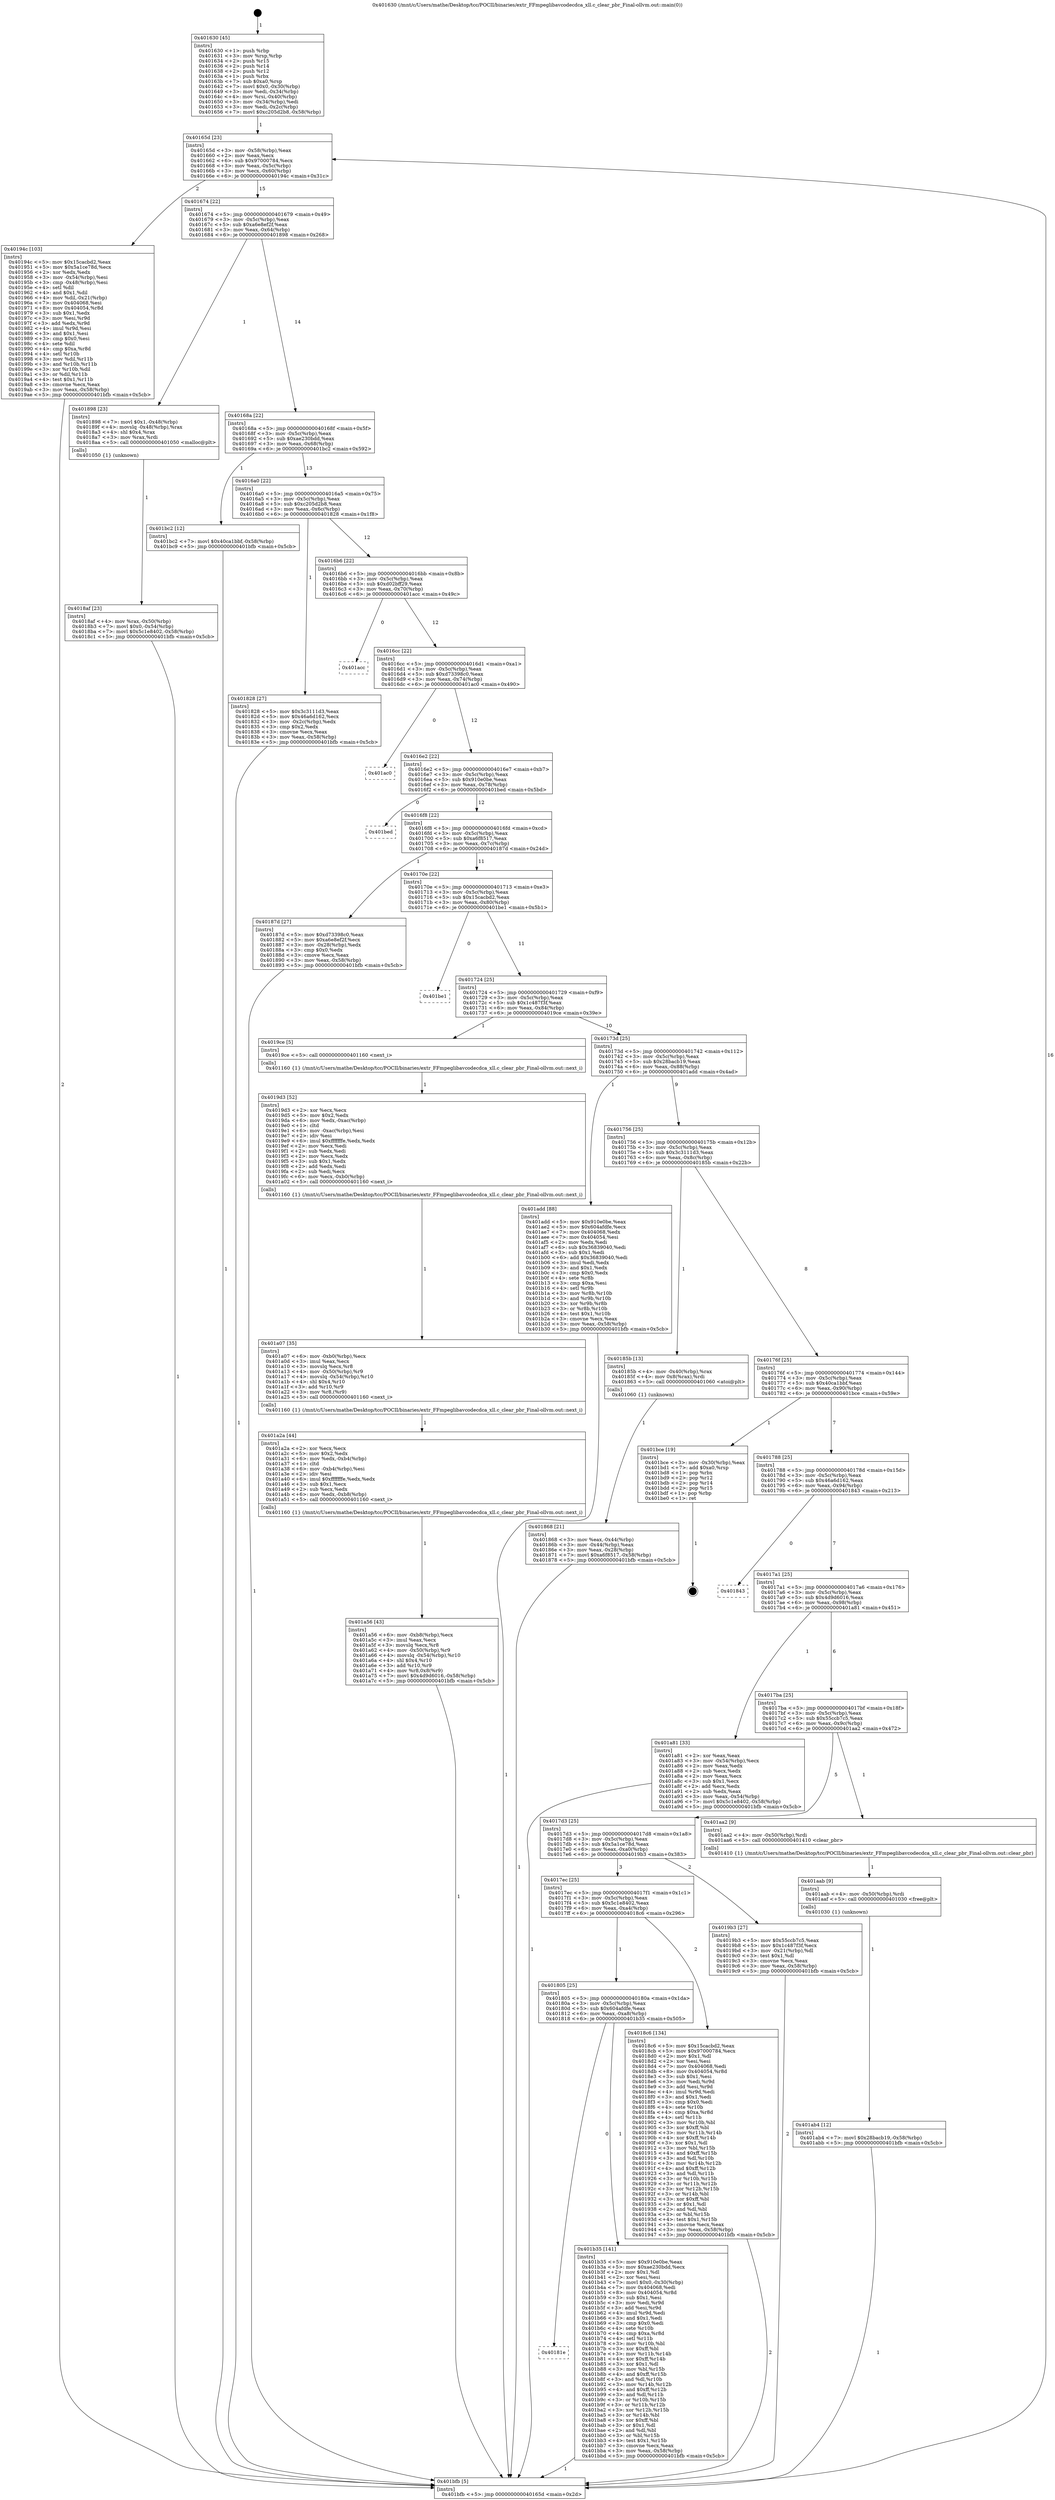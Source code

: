 digraph "0x401630" {
  label = "0x401630 (/mnt/c/Users/mathe/Desktop/tcc/POCII/binaries/extr_FFmpeglibavcodecdca_xll.c_clear_pbr_Final-ollvm.out::main(0))"
  labelloc = "t"
  node[shape=record]

  Entry [label="",width=0.3,height=0.3,shape=circle,fillcolor=black,style=filled]
  "0x40165d" [label="{
     0x40165d [23]\l
     | [instrs]\l
     &nbsp;&nbsp;0x40165d \<+3\>: mov -0x58(%rbp),%eax\l
     &nbsp;&nbsp;0x401660 \<+2\>: mov %eax,%ecx\l
     &nbsp;&nbsp;0x401662 \<+6\>: sub $0x97000784,%ecx\l
     &nbsp;&nbsp;0x401668 \<+3\>: mov %eax,-0x5c(%rbp)\l
     &nbsp;&nbsp;0x40166b \<+3\>: mov %ecx,-0x60(%rbp)\l
     &nbsp;&nbsp;0x40166e \<+6\>: je 000000000040194c \<main+0x31c\>\l
  }"]
  "0x40194c" [label="{
     0x40194c [103]\l
     | [instrs]\l
     &nbsp;&nbsp;0x40194c \<+5\>: mov $0x15cacbd2,%eax\l
     &nbsp;&nbsp;0x401951 \<+5\>: mov $0x5a1ce78d,%ecx\l
     &nbsp;&nbsp;0x401956 \<+2\>: xor %edx,%edx\l
     &nbsp;&nbsp;0x401958 \<+3\>: mov -0x54(%rbp),%esi\l
     &nbsp;&nbsp;0x40195b \<+3\>: cmp -0x48(%rbp),%esi\l
     &nbsp;&nbsp;0x40195e \<+4\>: setl %dil\l
     &nbsp;&nbsp;0x401962 \<+4\>: and $0x1,%dil\l
     &nbsp;&nbsp;0x401966 \<+4\>: mov %dil,-0x21(%rbp)\l
     &nbsp;&nbsp;0x40196a \<+7\>: mov 0x404068,%esi\l
     &nbsp;&nbsp;0x401971 \<+8\>: mov 0x404054,%r8d\l
     &nbsp;&nbsp;0x401979 \<+3\>: sub $0x1,%edx\l
     &nbsp;&nbsp;0x40197c \<+3\>: mov %esi,%r9d\l
     &nbsp;&nbsp;0x40197f \<+3\>: add %edx,%r9d\l
     &nbsp;&nbsp;0x401982 \<+4\>: imul %r9d,%esi\l
     &nbsp;&nbsp;0x401986 \<+3\>: and $0x1,%esi\l
     &nbsp;&nbsp;0x401989 \<+3\>: cmp $0x0,%esi\l
     &nbsp;&nbsp;0x40198c \<+4\>: sete %dil\l
     &nbsp;&nbsp;0x401990 \<+4\>: cmp $0xa,%r8d\l
     &nbsp;&nbsp;0x401994 \<+4\>: setl %r10b\l
     &nbsp;&nbsp;0x401998 \<+3\>: mov %dil,%r11b\l
     &nbsp;&nbsp;0x40199b \<+3\>: and %r10b,%r11b\l
     &nbsp;&nbsp;0x40199e \<+3\>: xor %r10b,%dil\l
     &nbsp;&nbsp;0x4019a1 \<+3\>: or %dil,%r11b\l
     &nbsp;&nbsp;0x4019a4 \<+4\>: test $0x1,%r11b\l
     &nbsp;&nbsp;0x4019a8 \<+3\>: cmovne %ecx,%eax\l
     &nbsp;&nbsp;0x4019ab \<+3\>: mov %eax,-0x58(%rbp)\l
     &nbsp;&nbsp;0x4019ae \<+5\>: jmp 0000000000401bfb \<main+0x5cb\>\l
  }"]
  "0x401674" [label="{
     0x401674 [22]\l
     | [instrs]\l
     &nbsp;&nbsp;0x401674 \<+5\>: jmp 0000000000401679 \<main+0x49\>\l
     &nbsp;&nbsp;0x401679 \<+3\>: mov -0x5c(%rbp),%eax\l
     &nbsp;&nbsp;0x40167c \<+5\>: sub $0xa6e8ef2f,%eax\l
     &nbsp;&nbsp;0x401681 \<+3\>: mov %eax,-0x64(%rbp)\l
     &nbsp;&nbsp;0x401684 \<+6\>: je 0000000000401898 \<main+0x268\>\l
  }"]
  Exit [label="",width=0.3,height=0.3,shape=circle,fillcolor=black,style=filled,peripheries=2]
  "0x401898" [label="{
     0x401898 [23]\l
     | [instrs]\l
     &nbsp;&nbsp;0x401898 \<+7\>: movl $0x1,-0x48(%rbp)\l
     &nbsp;&nbsp;0x40189f \<+4\>: movslq -0x48(%rbp),%rax\l
     &nbsp;&nbsp;0x4018a3 \<+4\>: shl $0x4,%rax\l
     &nbsp;&nbsp;0x4018a7 \<+3\>: mov %rax,%rdi\l
     &nbsp;&nbsp;0x4018aa \<+5\>: call 0000000000401050 \<malloc@plt\>\l
     | [calls]\l
     &nbsp;&nbsp;0x401050 \{1\} (unknown)\l
  }"]
  "0x40168a" [label="{
     0x40168a [22]\l
     | [instrs]\l
     &nbsp;&nbsp;0x40168a \<+5\>: jmp 000000000040168f \<main+0x5f\>\l
     &nbsp;&nbsp;0x40168f \<+3\>: mov -0x5c(%rbp),%eax\l
     &nbsp;&nbsp;0x401692 \<+5\>: sub $0xae230bdd,%eax\l
     &nbsp;&nbsp;0x401697 \<+3\>: mov %eax,-0x68(%rbp)\l
     &nbsp;&nbsp;0x40169a \<+6\>: je 0000000000401bc2 \<main+0x592\>\l
  }"]
  "0x40181e" [label="{
     0x40181e\l
  }", style=dashed]
  "0x401bc2" [label="{
     0x401bc2 [12]\l
     | [instrs]\l
     &nbsp;&nbsp;0x401bc2 \<+7\>: movl $0x40ca1bbf,-0x58(%rbp)\l
     &nbsp;&nbsp;0x401bc9 \<+5\>: jmp 0000000000401bfb \<main+0x5cb\>\l
  }"]
  "0x4016a0" [label="{
     0x4016a0 [22]\l
     | [instrs]\l
     &nbsp;&nbsp;0x4016a0 \<+5\>: jmp 00000000004016a5 \<main+0x75\>\l
     &nbsp;&nbsp;0x4016a5 \<+3\>: mov -0x5c(%rbp),%eax\l
     &nbsp;&nbsp;0x4016a8 \<+5\>: sub $0xc205d2b8,%eax\l
     &nbsp;&nbsp;0x4016ad \<+3\>: mov %eax,-0x6c(%rbp)\l
     &nbsp;&nbsp;0x4016b0 \<+6\>: je 0000000000401828 \<main+0x1f8\>\l
  }"]
  "0x401b35" [label="{
     0x401b35 [141]\l
     | [instrs]\l
     &nbsp;&nbsp;0x401b35 \<+5\>: mov $0x910e0be,%eax\l
     &nbsp;&nbsp;0x401b3a \<+5\>: mov $0xae230bdd,%ecx\l
     &nbsp;&nbsp;0x401b3f \<+2\>: mov $0x1,%dl\l
     &nbsp;&nbsp;0x401b41 \<+2\>: xor %esi,%esi\l
     &nbsp;&nbsp;0x401b43 \<+7\>: movl $0x0,-0x30(%rbp)\l
     &nbsp;&nbsp;0x401b4a \<+7\>: mov 0x404068,%edi\l
     &nbsp;&nbsp;0x401b51 \<+8\>: mov 0x404054,%r8d\l
     &nbsp;&nbsp;0x401b59 \<+3\>: sub $0x1,%esi\l
     &nbsp;&nbsp;0x401b5c \<+3\>: mov %edi,%r9d\l
     &nbsp;&nbsp;0x401b5f \<+3\>: add %esi,%r9d\l
     &nbsp;&nbsp;0x401b62 \<+4\>: imul %r9d,%edi\l
     &nbsp;&nbsp;0x401b66 \<+3\>: and $0x1,%edi\l
     &nbsp;&nbsp;0x401b69 \<+3\>: cmp $0x0,%edi\l
     &nbsp;&nbsp;0x401b6c \<+4\>: sete %r10b\l
     &nbsp;&nbsp;0x401b70 \<+4\>: cmp $0xa,%r8d\l
     &nbsp;&nbsp;0x401b74 \<+4\>: setl %r11b\l
     &nbsp;&nbsp;0x401b78 \<+3\>: mov %r10b,%bl\l
     &nbsp;&nbsp;0x401b7b \<+3\>: xor $0xff,%bl\l
     &nbsp;&nbsp;0x401b7e \<+3\>: mov %r11b,%r14b\l
     &nbsp;&nbsp;0x401b81 \<+4\>: xor $0xff,%r14b\l
     &nbsp;&nbsp;0x401b85 \<+3\>: xor $0x1,%dl\l
     &nbsp;&nbsp;0x401b88 \<+3\>: mov %bl,%r15b\l
     &nbsp;&nbsp;0x401b8b \<+4\>: and $0xff,%r15b\l
     &nbsp;&nbsp;0x401b8f \<+3\>: and %dl,%r10b\l
     &nbsp;&nbsp;0x401b92 \<+3\>: mov %r14b,%r12b\l
     &nbsp;&nbsp;0x401b95 \<+4\>: and $0xff,%r12b\l
     &nbsp;&nbsp;0x401b99 \<+3\>: and %dl,%r11b\l
     &nbsp;&nbsp;0x401b9c \<+3\>: or %r10b,%r15b\l
     &nbsp;&nbsp;0x401b9f \<+3\>: or %r11b,%r12b\l
     &nbsp;&nbsp;0x401ba2 \<+3\>: xor %r12b,%r15b\l
     &nbsp;&nbsp;0x401ba5 \<+3\>: or %r14b,%bl\l
     &nbsp;&nbsp;0x401ba8 \<+3\>: xor $0xff,%bl\l
     &nbsp;&nbsp;0x401bab \<+3\>: or $0x1,%dl\l
     &nbsp;&nbsp;0x401bae \<+2\>: and %dl,%bl\l
     &nbsp;&nbsp;0x401bb0 \<+3\>: or %bl,%r15b\l
     &nbsp;&nbsp;0x401bb3 \<+4\>: test $0x1,%r15b\l
     &nbsp;&nbsp;0x401bb7 \<+3\>: cmovne %ecx,%eax\l
     &nbsp;&nbsp;0x401bba \<+3\>: mov %eax,-0x58(%rbp)\l
     &nbsp;&nbsp;0x401bbd \<+5\>: jmp 0000000000401bfb \<main+0x5cb\>\l
  }"]
  "0x401828" [label="{
     0x401828 [27]\l
     | [instrs]\l
     &nbsp;&nbsp;0x401828 \<+5\>: mov $0x3c3111d3,%eax\l
     &nbsp;&nbsp;0x40182d \<+5\>: mov $0x46a6d162,%ecx\l
     &nbsp;&nbsp;0x401832 \<+3\>: mov -0x2c(%rbp),%edx\l
     &nbsp;&nbsp;0x401835 \<+3\>: cmp $0x2,%edx\l
     &nbsp;&nbsp;0x401838 \<+3\>: cmovne %ecx,%eax\l
     &nbsp;&nbsp;0x40183b \<+3\>: mov %eax,-0x58(%rbp)\l
     &nbsp;&nbsp;0x40183e \<+5\>: jmp 0000000000401bfb \<main+0x5cb\>\l
  }"]
  "0x4016b6" [label="{
     0x4016b6 [22]\l
     | [instrs]\l
     &nbsp;&nbsp;0x4016b6 \<+5\>: jmp 00000000004016bb \<main+0x8b\>\l
     &nbsp;&nbsp;0x4016bb \<+3\>: mov -0x5c(%rbp),%eax\l
     &nbsp;&nbsp;0x4016be \<+5\>: sub $0xd02bff29,%eax\l
     &nbsp;&nbsp;0x4016c3 \<+3\>: mov %eax,-0x70(%rbp)\l
     &nbsp;&nbsp;0x4016c6 \<+6\>: je 0000000000401acc \<main+0x49c\>\l
  }"]
  "0x401bfb" [label="{
     0x401bfb [5]\l
     | [instrs]\l
     &nbsp;&nbsp;0x401bfb \<+5\>: jmp 000000000040165d \<main+0x2d\>\l
  }"]
  "0x401630" [label="{
     0x401630 [45]\l
     | [instrs]\l
     &nbsp;&nbsp;0x401630 \<+1\>: push %rbp\l
     &nbsp;&nbsp;0x401631 \<+3\>: mov %rsp,%rbp\l
     &nbsp;&nbsp;0x401634 \<+2\>: push %r15\l
     &nbsp;&nbsp;0x401636 \<+2\>: push %r14\l
     &nbsp;&nbsp;0x401638 \<+2\>: push %r12\l
     &nbsp;&nbsp;0x40163a \<+1\>: push %rbx\l
     &nbsp;&nbsp;0x40163b \<+7\>: sub $0xa0,%rsp\l
     &nbsp;&nbsp;0x401642 \<+7\>: movl $0x0,-0x30(%rbp)\l
     &nbsp;&nbsp;0x401649 \<+3\>: mov %edi,-0x34(%rbp)\l
     &nbsp;&nbsp;0x40164c \<+4\>: mov %rsi,-0x40(%rbp)\l
     &nbsp;&nbsp;0x401650 \<+3\>: mov -0x34(%rbp),%edi\l
     &nbsp;&nbsp;0x401653 \<+3\>: mov %edi,-0x2c(%rbp)\l
     &nbsp;&nbsp;0x401656 \<+7\>: movl $0xc205d2b8,-0x58(%rbp)\l
  }"]
  "0x401ab4" [label="{
     0x401ab4 [12]\l
     | [instrs]\l
     &nbsp;&nbsp;0x401ab4 \<+7\>: movl $0x28bacb19,-0x58(%rbp)\l
     &nbsp;&nbsp;0x401abb \<+5\>: jmp 0000000000401bfb \<main+0x5cb\>\l
  }"]
  "0x401acc" [label="{
     0x401acc\l
  }", style=dashed]
  "0x4016cc" [label="{
     0x4016cc [22]\l
     | [instrs]\l
     &nbsp;&nbsp;0x4016cc \<+5\>: jmp 00000000004016d1 \<main+0xa1\>\l
     &nbsp;&nbsp;0x4016d1 \<+3\>: mov -0x5c(%rbp),%eax\l
     &nbsp;&nbsp;0x4016d4 \<+5\>: sub $0xd73398c0,%eax\l
     &nbsp;&nbsp;0x4016d9 \<+3\>: mov %eax,-0x74(%rbp)\l
     &nbsp;&nbsp;0x4016dc \<+6\>: je 0000000000401ac0 \<main+0x490\>\l
  }"]
  "0x401aab" [label="{
     0x401aab [9]\l
     | [instrs]\l
     &nbsp;&nbsp;0x401aab \<+4\>: mov -0x50(%rbp),%rdi\l
     &nbsp;&nbsp;0x401aaf \<+5\>: call 0000000000401030 \<free@plt\>\l
     | [calls]\l
     &nbsp;&nbsp;0x401030 \{1\} (unknown)\l
  }"]
  "0x401ac0" [label="{
     0x401ac0\l
  }", style=dashed]
  "0x4016e2" [label="{
     0x4016e2 [22]\l
     | [instrs]\l
     &nbsp;&nbsp;0x4016e2 \<+5\>: jmp 00000000004016e7 \<main+0xb7\>\l
     &nbsp;&nbsp;0x4016e7 \<+3\>: mov -0x5c(%rbp),%eax\l
     &nbsp;&nbsp;0x4016ea \<+5\>: sub $0x910e0be,%eax\l
     &nbsp;&nbsp;0x4016ef \<+3\>: mov %eax,-0x78(%rbp)\l
     &nbsp;&nbsp;0x4016f2 \<+6\>: je 0000000000401bed \<main+0x5bd\>\l
  }"]
  "0x401a56" [label="{
     0x401a56 [43]\l
     | [instrs]\l
     &nbsp;&nbsp;0x401a56 \<+6\>: mov -0xb8(%rbp),%ecx\l
     &nbsp;&nbsp;0x401a5c \<+3\>: imul %eax,%ecx\l
     &nbsp;&nbsp;0x401a5f \<+3\>: movslq %ecx,%r8\l
     &nbsp;&nbsp;0x401a62 \<+4\>: mov -0x50(%rbp),%r9\l
     &nbsp;&nbsp;0x401a66 \<+4\>: movslq -0x54(%rbp),%r10\l
     &nbsp;&nbsp;0x401a6a \<+4\>: shl $0x4,%r10\l
     &nbsp;&nbsp;0x401a6e \<+3\>: add %r10,%r9\l
     &nbsp;&nbsp;0x401a71 \<+4\>: mov %r8,0x8(%r9)\l
     &nbsp;&nbsp;0x401a75 \<+7\>: movl $0x4d9d6016,-0x58(%rbp)\l
     &nbsp;&nbsp;0x401a7c \<+5\>: jmp 0000000000401bfb \<main+0x5cb\>\l
  }"]
  "0x401bed" [label="{
     0x401bed\l
  }", style=dashed]
  "0x4016f8" [label="{
     0x4016f8 [22]\l
     | [instrs]\l
     &nbsp;&nbsp;0x4016f8 \<+5\>: jmp 00000000004016fd \<main+0xcd\>\l
     &nbsp;&nbsp;0x4016fd \<+3\>: mov -0x5c(%rbp),%eax\l
     &nbsp;&nbsp;0x401700 \<+5\>: sub $0xa6f8517,%eax\l
     &nbsp;&nbsp;0x401705 \<+3\>: mov %eax,-0x7c(%rbp)\l
     &nbsp;&nbsp;0x401708 \<+6\>: je 000000000040187d \<main+0x24d\>\l
  }"]
  "0x401a2a" [label="{
     0x401a2a [44]\l
     | [instrs]\l
     &nbsp;&nbsp;0x401a2a \<+2\>: xor %ecx,%ecx\l
     &nbsp;&nbsp;0x401a2c \<+5\>: mov $0x2,%edx\l
     &nbsp;&nbsp;0x401a31 \<+6\>: mov %edx,-0xb4(%rbp)\l
     &nbsp;&nbsp;0x401a37 \<+1\>: cltd\l
     &nbsp;&nbsp;0x401a38 \<+6\>: mov -0xb4(%rbp),%esi\l
     &nbsp;&nbsp;0x401a3e \<+2\>: idiv %esi\l
     &nbsp;&nbsp;0x401a40 \<+6\>: imul $0xfffffffe,%edx,%edx\l
     &nbsp;&nbsp;0x401a46 \<+3\>: sub $0x1,%ecx\l
     &nbsp;&nbsp;0x401a49 \<+2\>: sub %ecx,%edx\l
     &nbsp;&nbsp;0x401a4b \<+6\>: mov %edx,-0xb8(%rbp)\l
     &nbsp;&nbsp;0x401a51 \<+5\>: call 0000000000401160 \<next_i\>\l
     | [calls]\l
     &nbsp;&nbsp;0x401160 \{1\} (/mnt/c/Users/mathe/Desktop/tcc/POCII/binaries/extr_FFmpeglibavcodecdca_xll.c_clear_pbr_Final-ollvm.out::next_i)\l
  }"]
  "0x40187d" [label="{
     0x40187d [27]\l
     | [instrs]\l
     &nbsp;&nbsp;0x40187d \<+5\>: mov $0xd73398c0,%eax\l
     &nbsp;&nbsp;0x401882 \<+5\>: mov $0xa6e8ef2f,%ecx\l
     &nbsp;&nbsp;0x401887 \<+3\>: mov -0x28(%rbp),%edx\l
     &nbsp;&nbsp;0x40188a \<+3\>: cmp $0x0,%edx\l
     &nbsp;&nbsp;0x40188d \<+3\>: cmove %ecx,%eax\l
     &nbsp;&nbsp;0x401890 \<+3\>: mov %eax,-0x58(%rbp)\l
     &nbsp;&nbsp;0x401893 \<+5\>: jmp 0000000000401bfb \<main+0x5cb\>\l
  }"]
  "0x40170e" [label="{
     0x40170e [22]\l
     | [instrs]\l
     &nbsp;&nbsp;0x40170e \<+5\>: jmp 0000000000401713 \<main+0xe3\>\l
     &nbsp;&nbsp;0x401713 \<+3\>: mov -0x5c(%rbp),%eax\l
     &nbsp;&nbsp;0x401716 \<+5\>: sub $0x15cacbd2,%eax\l
     &nbsp;&nbsp;0x40171b \<+3\>: mov %eax,-0x80(%rbp)\l
     &nbsp;&nbsp;0x40171e \<+6\>: je 0000000000401be1 \<main+0x5b1\>\l
  }"]
  "0x401a07" [label="{
     0x401a07 [35]\l
     | [instrs]\l
     &nbsp;&nbsp;0x401a07 \<+6\>: mov -0xb0(%rbp),%ecx\l
     &nbsp;&nbsp;0x401a0d \<+3\>: imul %eax,%ecx\l
     &nbsp;&nbsp;0x401a10 \<+3\>: movslq %ecx,%r8\l
     &nbsp;&nbsp;0x401a13 \<+4\>: mov -0x50(%rbp),%r9\l
     &nbsp;&nbsp;0x401a17 \<+4\>: movslq -0x54(%rbp),%r10\l
     &nbsp;&nbsp;0x401a1b \<+4\>: shl $0x4,%r10\l
     &nbsp;&nbsp;0x401a1f \<+3\>: add %r10,%r9\l
     &nbsp;&nbsp;0x401a22 \<+3\>: mov %r8,(%r9)\l
     &nbsp;&nbsp;0x401a25 \<+5\>: call 0000000000401160 \<next_i\>\l
     | [calls]\l
     &nbsp;&nbsp;0x401160 \{1\} (/mnt/c/Users/mathe/Desktop/tcc/POCII/binaries/extr_FFmpeglibavcodecdca_xll.c_clear_pbr_Final-ollvm.out::next_i)\l
  }"]
  "0x401be1" [label="{
     0x401be1\l
  }", style=dashed]
  "0x401724" [label="{
     0x401724 [25]\l
     | [instrs]\l
     &nbsp;&nbsp;0x401724 \<+5\>: jmp 0000000000401729 \<main+0xf9\>\l
     &nbsp;&nbsp;0x401729 \<+3\>: mov -0x5c(%rbp),%eax\l
     &nbsp;&nbsp;0x40172c \<+5\>: sub $0x1c487f3f,%eax\l
     &nbsp;&nbsp;0x401731 \<+6\>: mov %eax,-0x84(%rbp)\l
     &nbsp;&nbsp;0x401737 \<+6\>: je 00000000004019ce \<main+0x39e\>\l
  }"]
  "0x4019d3" [label="{
     0x4019d3 [52]\l
     | [instrs]\l
     &nbsp;&nbsp;0x4019d3 \<+2\>: xor %ecx,%ecx\l
     &nbsp;&nbsp;0x4019d5 \<+5\>: mov $0x2,%edx\l
     &nbsp;&nbsp;0x4019da \<+6\>: mov %edx,-0xac(%rbp)\l
     &nbsp;&nbsp;0x4019e0 \<+1\>: cltd\l
     &nbsp;&nbsp;0x4019e1 \<+6\>: mov -0xac(%rbp),%esi\l
     &nbsp;&nbsp;0x4019e7 \<+2\>: idiv %esi\l
     &nbsp;&nbsp;0x4019e9 \<+6\>: imul $0xfffffffe,%edx,%edx\l
     &nbsp;&nbsp;0x4019ef \<+2\>: mov %ecx,%edi\l
     &nbsp;&nbsp;0x4019f1 \<+2\>: sub %edx,%edi\l
     &nbsp;&nbsp;0x4019f3 \<+2\>: mov %ecx,%edx\l
     &nbsp;&nbsp;0x4019f5 \<+3\>: sub $0x1,%edx\l
     &nbsp;&nbsp;0x4019f8 \<+2\>: add %edx,%edi\l
     &nbsp;&nbsp;0x4019fa \<+2\>: sub %edi,%ecx\l
     &nbsp;&nbsp;0x4019fc \<+6\>: mov %ecx,-0xb0(%rbp)\l
     &nbsp;&nbsp;0x401a02 \<+5\>: call 0000000000401160 \<next_i\>\l
     | [calls]\l
     &nbsp;&nbsp;0x401160 \{1\} (/mnt/c/Users/mathe/Desktop/tcc/POCII/binaries/extr_FFmpeglibavcodecdca_xll.c_clear_pbr_Final-ollvm.out::next_i)\l
  }"]
  "0x4019ce" [label="{
     0x4019ce [5]\l
     | [instrs]\l
     &nbsp;&nbsp;0x4019ce \<+5\>: call 0000000000401160 \<next_i\>\l
     | [calls]\l
     &nbsp;&nbsp;0x401160 \{1\} (/mnt/c/Users/mathe/Desktop/tcc/POCII/binaries/extr_FFmpeglibavcodecdca_xll.c_clear_pbr_Final-ollvm.out::next_i)\l
  }"]
  "0x40173d" [label="{
     0x40173d [25]\l
     | [instrs]\l
     &nbsp;&nbsp;0x40173d \<+5\>: jmp 0000000000401742 \<main+0x112\>\l
     &nbsp;&nbsp;0x401742 \<+3\>: mov -0x5c(%rbp),%eax\l
     &nbsp;&nbsp;0x401745 \<+5\>: sub $0x28bacb19,%eax\l
     &nbsp;&nbsp;0x40174a \<+6\>: mov %eax,-0x88(%rbp)\l
     &nbsp;&nbsp;0x401750 \<+6\>: je 0000000000401add \<main+0x4ad\>\l
  }"]
  "0x401805" [label="{
     0x401805 [25]\l
     | [instrs]\l
     &nbsp;&nbsp;0x401805 \<+5\>: jmp 000000000040180a \<main+0x1da\>\l
     &nbsp;&nbsp;0x40180a \<+3\>: mov -0x5c(%rbp),%eax\l
     &nbsp;&nbsp;0x40180d \<+5\>: sub $0x604afdfe,%eax\l
     &nbsp;&nbsp;0x401812 \<+6\>: mov %eax,-0xa8(%rbp)\l
     &nbsp;&nbsp;0x401818 \<+6\>: je 0000000000401b35 \<main+0x505\>\l
  }"]
  "0x401add" [label="{
     0x401add [88]\l
     | [instrs]\l
     &nbsp;&nbsp;0x401add \<+5\>: mov $0x910e0be,%eax\l
     &nbsp;&nbsp;0x401ae2 \<+5\>: mov $0x604afdfe,%ecx\l
     &nbsp;&nbsp;0x401ae7 \<+7\>: mov 0x404068,%edx\l
     &nbsp;&nbsp;0x401aee \<+7\>: mov 0x404054,%esi\l
     &nbsp;&nbsp;0x401af5 \<+2\>: mov %edx,%edi\l
     &nbsp;&nbsp;0x401af7 \<+6\>: sub $0x36839040,%edi\l
     &nbsp;&nbsp;0x401afd \<+3\>: sub $0x1,%edi\l
     &nbsp;&nbsp;0x401b00 \<+6\>: add $0x36839040,%edi\l
     &nbsp;&nbsp;0x401b06 \<+3\>: imul %edi,%edx\l
     &nbsp;&nbsp;0x401b09 \<+3\>: and $0x1,%edx\l
     &nbsp;&nbsp;0x401b0c \<+3\>: cmp $0x0,%edx\l
     &nbsp;&nbsp;0x401b0f \<+4\>: sete %r8b\l
     &nbsp;&nbsp;0x401b13 \<+3\>: cmp $0xa,%esi\l
     &nbsp;&nbsp;0x401b16 \<+4\>: setl %r9b\l
     &nbsp;&nbsp;0x401b1a \<+3\>: mov %r8b,%r10b\l
     &nbsp;&nbsp;0x401b1d \<+3\>: and %r9b,%r10b\l
     &nbsp;&nbsp;0x401b20 \<+3\>: xor %r9b,%r8b\l
     &nbsp;&nbsp;0x401b23 \<+3\>: or %r8b,%r10b\l
     &nbsp;&nbsp;0x401b26 \<+4\>: test $0x1,%r10b\l
     &nbsp;&nbsp;0x401b2a \<+3\>: cmovne %ecx,%eax\l
     &nbsp;&nbsp;0x401b2d \<+3\>: mov %eax,-0x58(%rbp)\l
     &nbsp;&nbsp;0x401b30 \<+5\>: jmp 0000000000401bfb \<main+0x5cb\>\l
  }"]
  "0x401756" [label="{
     0x401756 [25]\l
     | [instrs]\l
     &nbsp;&nbsp;0x401756 \<+5\>: jmp 000000000040175b \<main+0x12b\>\l
     &nbsp;&nbsp;0x40175b \<+3\>: mov -0x5c(%rbp),%eax\l
     &nbsp;&nbsp;0x40175e \<+5\>: sub $0x3c3111d3,%eax\l
     &nbsp;&nbsp;0x401763 \<+6\>: mov %eax,-0x8c(%rbp)\l
     &nbsp;&nbsp;0x401769 \<+6\>: je 000000000040185b \<main+0x22b\>\l
  }"]
  "0x4018c6" [label="{
     0x4018c6 [134]\l
     | [instrs]\l
     &nbsp;&nbsp;0x4018c6 \<+5\>: mov $0x15cacbd2,%eax\l
     &nbsp;&nbsp;0x4018cb \<+5\>: mov $0x97000784,%ecx\l
     &nbsp;&nbsp;0x4018d0 \<+2\>: mov $0x1,%dl\l
     &nbsp;&nbsp;0x4018d2 \<+2\>: xor %esi,%esi\l
     &nbsp;&nbsp;0x4018d4 \<+7\>: mov 0x404068,%edi\l
     &nbsp;&nbsp;0x4018db \<+8\>: mov 0x404054,%r8d\l
     &nbsp;&nbsp;0x4018e3 \<+3\>: sub $0x1,%esi\l
     &nbsp;&nbsp;0x4018e6 \<+3\>: mov %edi,%r9d\l
     &nbsp;&nbsp;0x4018e9 \<+3\>: add %esi,%r9d\l
     &nbsp;&nbsp;0x4018ec \<+4\>: imul %r9d,%edi\l
     &nbsp;&nbsp;0x4018f0 \<+3\>: and $0x1,%edi\l
     &nbsp;&nbsp;0x4018f3 \<+3\>: cmp $0x0,%edi\l
     &nbsp;&nbsp;0x4018f6 \<+4\>: sete %r10b\l
     &nbsp;&nbsp;0x4018fa \<+4\>: cmp $0xa,%r8d\l
     &nbsp;&nbsp;0x4018fe \<+4\>: setl %r11b\l
     &nbsp;&nbsp;0x401902 \<+3\>: mov %r10b,%bl\l
     &nbsp;&nbsp;0x401905 \<+3\>: xor $0xff,%bl\l
     &nbsp;&nbsp;0x401908 \<+3\>: mov %r11b,%r14b\l
     &nbsp;&nbsp;0x40190b \<+4\>: xor $0xff,%r14b\l
     &nbsp;&nbsp;0x40190f \<+3\>: xor $0x1,%dl\l
     &nbsp;&nbsp;0x401912 \<+3\>: mov %bl,%r15b\l
     &nbsp;&nbsp;0x401915 \<+4\>: and $0xff,%r15b\l
     &nbsp;&nbsp;0x401919 \<+3\>: and %dl,%r10b\l
     &nbsp;&nbsp;0x40191c \<+3\>: mov %r14b,%r12b\l
     &nbsp;&nbsp;0x40191f \<+4\>: and $0xff,%r12b\l
     &nbsp;&nbsp;0x401923 \<+3\>: and %dl,%r11b\l
     &nbsp;&nbsp;0x401926 \<+3\>: or %r10b,%r15b\l
     &nbsp;&nbsp;0x401929 \<+3\>: or %r11b,%r12b\l
     &nbsp;&nbsp;0x40192c \<+3\>: xor %r12b,%r15b\l
     &nbsp;&nbsp;0x40192f \<+3\>: or %r14b,%bl\l
     &nbsp;&nbsp;0x401932 \<+3\>: xor $0xff,%bl\l
     &nbsp;&nbsp;0x401935 \<+3\>: or $0x1,%dl\l
     &nbsp;&nbsp;0x401938 \<+2\>: and %dl,%bl\l
     &nbsp;&nbsp;0x40193a \<+3\>: or %bl,%r15b\l
     &nbsp;&nbsp;0x40193d \<+4\>: test $0x1,%r15b\l
     &nbsp;&nbsp;0x401941 \<+3\>: cmovne %ecx,%eax\l
     &nbsp;&nbsp;0x401944 \<+3\>: mov %eax,-0x58(%rbp)\l
     &nbsp;&nbsp;0x401947 \<+5\>: jmp 0000000000401bfb \<main+0x5cb\>\l
  }"]
  "0x40185b" [label="{
     0x40185b [13]\l
     | [instrs]\l
     &nbsp;&nbsp;0x40185b \<+4\>: mov -0x40(%rbp),%rax\l
     &nbsp;&nbsp;0x40185f \<+4\>: mov 0x8(%rax),%rdi\l
     &nbsp;&nbsp;0x401863 \<+5\>: call 0000000000401060 \<atoi@plt\>\l
     | [calls]\l
     &nbsp;&nbsp;0x401060 \{1\} (unknown)\l
  }"]
  "0x40176f" [label="{
     0x40176f [25]\l
     | [instrs]\l
     &nbsp;&nbsp;0x40176f \<+5\>: jmp 0000000000401774 \<main+0x144\>\l
     &nbsp;&nbsp;0x401774 \<+3\>: mov -0x5c(%rbp),%eax\l
     &nbsp;&nbsp;0x401777 \<+5\>: sub $0x40ca1bbf,%eax\l
     &nbsp;&nbsp;0x40177c \<+6\>: mov %eax,-0x90(%rbp)\l
     &nbsp;&nbsp;0x401782 \<+6\>: je 0000000000401bce \<main+0x59e\>\l
  }"]
  "0x401868" [label="{
     0x401868 [21]\l
     | [instrs]\l
     &nbsp;&nbsp;0x401868 \<+3\>: mov %eax,-0x44(%rbp)\l
     &nbsp;&nbsp;0x40186b \<+3\>: mov -0x44(%rbp),%eax\l
     &nbsp;&nbsp;0x40186e \<+3\>: mov %eax,-0x28(%rbp)\l
     &nbsp;&nbsp;0x401871 \<+7\>: movl $0xa6f8517,-0x58(%rbp)\l
     &nbsp;&nbsp;0x401878 \<+5\>: jmp 0000000000401bfb \<main+0x5cb\>\l
  }"]
  "0x4018af" [label="{
     0x4018af [23]\l
     | [instrs]\l
     &nbsp;&nbsp;0x4018af \<+4\>: mov %rax,-0x50(%rbp)\l
     &nbsp;&nbsp;0x4018b3 \<+7\>: movl $0x0,-0x54(%rbp)\l
     &nbsp;&nbsp;0x4018ba \<+7\>: movl $0x5c1e8402,-0x58(%rbp)\l
     &nbsp;&nbsp;0x4018c1 \<+5\>: jmp 0000000000401bfb \<main+0x5cb\>\l
  }"]
  "0x4017ec" [label="{
     0x4017ec [25]\l
     | [instrs]\l
     &nbsp;&nbsp;0x4017ec \<+5\>: jmp 00000000004017f1 \<main+0x1c1\>\l
     &nbsp;&nbsp;0x4017f1 \<+3\>: mov -0x5c(%rbp),%eax\l
     &nbsp;&nbsp;0x4017f4 \<+5\>: sub $0x5c1e8402,%eax\l
     &nbsp;&nbsp;0x4017f9 \<+6\>: mov %eax,-0xa4(%rbp)\l
     &nbsp;&nbsp;0x4017ff \<+6\>: je 00000000004018c6 \<main+0x296\>\l
  }"]
  "0x401bce" [label="{
     0x401bce [19]\l
     | [instrs]\l
     &nbsp;&nbsp;0x401bce \<+3\>: mov -0x30(%rbp),%eax\l
     &nbsp;&nbsp;0x401bd1 \<+7\>: add $0xa0,%rsp\l
     &nbsp;&nbsp;0x401bd8 \<+1\>: pop %rbx\l
     &nbsp;&nbsp;0x401bd9 \<+2\>: pop %r12\l
     &nbsp;&nbsp;0x401bdb \<+2\>: pop %r14\l
     &nbsp;&nbsp;0x401bdd \<+2\>: pop %r15\l
     &nbsp;&nbsp;0x401bdf \<+1\>: pop %rbp\l
     &nbsp;&nbsp;0x401be0 \<+1\>: ret\l
  }"]
  "0x401788" [label="{
     0x401788 [25]\l
     | [instrs]\l
     &nbsp;&nbsp;0x401788 \<+5\>: jmp 000000000040178d \<main+0x15d\>\l
     &nbsp;&nbsp;0x40178d \<+3\>: mov -0x5c(%rbp),%eax\l
     &nbsp;&nbsp;0x401790 \<+5\>: sub $0x46a6d162,%eax\l
     &nbsp;&nbsp;0x401795 \<+6\>: mov %eax,-0x94(%rbp)\l
     &nbsp;&nbsp;0x40179b \<+6\>: je 0000000000401843 \<main+0x213\>\l
  }"]
  "0x4019b3" [label="{
     0x4019b3 [27]\l
     | [instrs]\l
     &nbsp;&nbsp;0x4019b3 \<+5\>: mov $0x55ccb7c5,%eax\l
     &nbsp;&nbsp;0x4019b8 \<+5\>: mov $0x1c487f3f,%ecx\l
     &nbsp;&nbsp;0x4019bd \<+3\>: mov -0x21(%rbp),%dl\l
     &nbsp;&nbsp;0x4019c0 \<+3\>: test $0x1,%dl\l
     &nbsp;&nbsp;0x4019c3 \<+3\>: cmovne %ecx,%eax\l
     &nbsp;&nbsp;0x4019c6 \<+3\>: mov %eax,-0x58(%rbp)\l
     &nbsp;&nbsp;0x4019c9 \<+5\>: jmp 0000000000401bfb \<main+0x5cb\>\l
  }"]
  "0x401843" [label="{
     0x401843\l
  }", style=dashed]
  "0x4017a1" [label="{
     0x4017a1 [25]\l
     | [instrs]\l
     &nbsp;&nbsp;0x4017a1 \<+5\>: jmp 00000000004017a6 \<main+0x176\>\l
     &nbsp;&nbsp;0x4017a6 \<+3\>: mov -0x5c(%rbp),%eax\l
     &nbsp;&nbsp;0x4017a9 \<+5\>: sub $0x4d9d6016,%eax\l
     &nbsp;&nbsp;0x4017ae \<+6\>: mov %eax,-0x98(%rbp)\l
     &nbsp;&nbsp;0x4017b4 \<+6\>: je 0000000000401a81 \<main+0x451\>\l
  }"]
  "0x4017d3" [label="{
     0x4017d3 [25]\l
     | [instrs]\l
     &nbsp;&nbsp;0x4017d3 \<+5\>: jmp 00000000004017d8 \<main+0x1a8\>\l
     &nbsp;&nbsp;0x4017d8 \<+3\>: mov -0x5c(%rbp),%eax\l
     &nbsp;&nbsp;0x4017db \<+5\>: sub $0x5a1ce78d,%eax\l
     &nbsp;&nbsp;0x4017e0 \<+6\>: mov %eax,-0xa0(%rbp)\l
     &nbsp;&nbsp;0x4017e6 \<+6\>: je 00000000004019b3 \<main+0x383\>\l
  }"]
  "0x401a81" [label="{
     0x401a81 [33]\l
     | [instrs]\l
     &nbsp;&nbsp;0x401a81 \<+2\>: xor %eax,%eax\l
     &nbsp;&nbsp;0x401a83 \<+3\>: mov -0x54(%rbp),%ecx\l
     &nbsp;&nbsp;0x401a86 \<+2\>: mov %eax,%edx\l
     &nbsp;&nbsp;0x401a88 \<+2\>: sub %ecx,%edx\l
     &nbsp;&nbsp;0x401a8a \<+2\>: mov %eax,%ecx\l
     &nbsp;&nbsp;0x401a8c \<+3\>: sub $0x1,%ecx\l
     &nbsp;&nbsp;0x401a8f \<+2\>: add %ecx,%edx\l
     &nbsp;&nbsp;0x401a91 \<+2\>: sub %edx,%eax\l
     &nbsp;&nbsp;0x401a93 \<+3\>: mov %eax,-0x54(%rbp)\l
     &nbsp;&nbsp;0x401a96 \<+7\>: movl $0x5c1e8402,-0x58(%rbp)\l
     &nbsp;&nbsp;0x401a9d \<+5\>: jmp 0000000000401bfb \<main+0x5cb\>\l
  }"]
  "0x4017ba" [label="{
     0x4017ba [25]\l
     | [instrs]\l
     &nbsp;&nbsp;0x4017ba \<+5\>: jmp 00000000004017bf \<main+0x18f\>\l
     &nbsp;&nbsp;0x4017bf \<+3\>: mov -0x5c(%rbp),%eax\l
     &nbsp;&nbsp;0x4017c2 \<+5\>: sub $0x55ccb7c5,%eax\l
     &nbsp;&nbsp;0x4017c7 \<+6\>: mov %eax,-0x9c(%rbp)\l
     &nbsp;&nbsp;0x4017cd \<+6\>: je 0000000000401aa2 \<main+0x472\>\l
  }"]
  "0x401aa2" [label="{
     0x401aa2 [9]\l
     | [instrs]\l
     &nbsp;&nbsp;0x401aa2 \<+4\>: mov -0x50(%rbp),%rdi\l
     &nbsp;&nbsp;0x401aa6 \<+5\>: call 0000000000401410 \<clear_pbr\>\l
     | [calls]\l
     &nbsp;&nbsp;0x401410 \{1\} (/mnt/c/Users/mathe/Desktop/tcc/POCII/binaries/extr_FFmpeglibavcodecdca_xll.c_clear_pbr_Final-ollvm.out::clear_pbr)\l
  }"]
  Entry -> "0x401630" [label=" 1"]
  "0x40165d" -> "0x40194c" [label=" 2"]
  "0x40165d" -> "0x401674" [label=" 15"]
  "0x401bce" -> Exit [label=" 1"]
  "0x401674" -> "0x401898" [label=" 1"]
  "0x401674" -> "0x40168a" [label=" 14"]
  "0x401bc2" -> "0x401bfb" [label=" 1"]
  "0x40168a" -> "0x401bc2" [label=" 1"]
  "0x40168a" -> "0x4016a0" [label=" 13"]
  "0x401b35" -> "0x401bfb" [label=" 1"]
  "0x4016a0" -> "0x401828" [label=" 1"]
  "0x4016a0" -> "0x4016b6" [label=" 12"]
  "0x401828" -> "0x401bfb" [label=" 1"]
  "0x401630" -> "0x40165d" [label=" 1"]
  "0x401bfb" -> "0x40165d" [label=" 16"]
  "0x401805" -> "0x40181e" [label=" 0"]
  "0x4016b6" -> "0x401acc" [label=" 0"]
  "0x4016b6" -> "0x4016cc" [label=" 12"]
  "0x401805" -> "0x401b35" [label=" 1"]
  "0x4016cc" -> "0x401ac0" [label=" 0"]
  "0x4016cc" -> "0x4016e2" [label=" 12"]
  "0x401add" -> "0x401bfb" [label=" 1"]
  "0x4016e2" -> "0x401bed" [label=" 0"]
  "0x4016e2" -> "0x4016f8" [label=" 12"]
  "0x401ab4" -> "0x401bfb" [label=" 1"]
  "0x4016f8" -> "0x40187d" [label=" 1"]
  "0x4016f8" -> "0x40170e" [label=" 11"]
  "0x401aab" -> "0x401ab4" [label=" 1"]
  "0x40170e" -> "0x401be1" [label=" 0"]
  "0x40170e" -> "0x401724" [label=" 11"]
  "0x401aa2" -> "0x401aab" [label=" 1"]
  "0x401724" -> "0x4019ce" [label=" 1"]
  "0x401724" -> "0x40173d" [label=" 10"]
  "0x401a81" -> "0x401bfb" [label=" 1"]
  "0x40173d" -> "0x401add" [label=" 1"]
  "0x40173d" -> "0x401756" [label=" 9"]
  "0x401a56" -> "0x401bfb" [label=" 1"]
  "0x401756" -> "0x40185b" [label=" 1"]
  "0x401756" -> "0x40176f" [label=" 8"]
  "0x40185b" -> "0x401868" [label=" 1"]
  "0x401868" -> "0x401bfb" [label=" 1"]
  "0x40187d" -> "0x401bfb" [label=" 1"]
  "0x401898" -> "0x4018af" [label=" 1"]
  "0x4018af" -> "0x401bfb" [label=" 1"]
  "0x401a2a" -> "0x401a56" [label=" 1"]
  "0x40176f" -> "0x401bce" [label=" 1"]
  "0x40176f" -> "0x401788" [label=" 7"]
  "0x4019d3" -> "0x401a07" [label=" 1"]
  "0x401788" -> "0x401843" [label=" 0"]
  "0x401788" -> "0x4017a1" [label=" 7"]
  "0x4019ce" -> "0x4019d3" [label=" 1"]
  "0x4017a1" -> "0x401a81" [label=" 1"]
  "0x4017a1" -> "0x4017ba" [label=" 6"]
  "0x40194c" -> "0x401bfb" [label=" 2"]
  "0x4017ba" -> "0x401aa2" [label=" 1"]
  "0x4017ba" -> "0x4017d3" [label=" 5"]
  "0x4019b3" -> "0x401bfb" [label=" 2"]
  "0x4017d3" -> "0x4019b3" [label=" 2"]
  "0x4017d3" -> "0x4017ec" [label=" 3"]
  "0x401a07" -> "0x401a2a" [label=" 1"]
  "0x4017ec" -> "0x4018c6" [label=" 2"]
  "0x4017ec" -> "0x401805" [label=" 1"]
  "0x4018c6" -> "0x401bfb" [label=" 2"]
}
